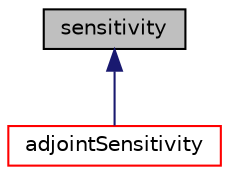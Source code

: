 digraph "sensitivity"
{
  bgcolor="transparent";
  edge [fontname="Helvetica",fontsize="10",labelfontname="Helvetica",labelfontsize="10"];
  node [fontname="Helvetica",fontsize="10",shape=record];
  Node1 [label="sensitivity",height=0.2,width=0.4,color="black", fillcolor="grey75", style="filled" fontcolor="black"];
  Node1 -> Node2 [dir="back",color="midnightblue",fontsize="10",style="solid",fontname="Helvetica"];
  Node2 [label="adjointSensitivity",height=0.2,width=0.4,color="red",URL="$classFoam_1_1incompressible_1_1adjointSensitivity.html",tooltip="Abstract base class for adjoint-based sensitivities in incompressible flows. "];
}
